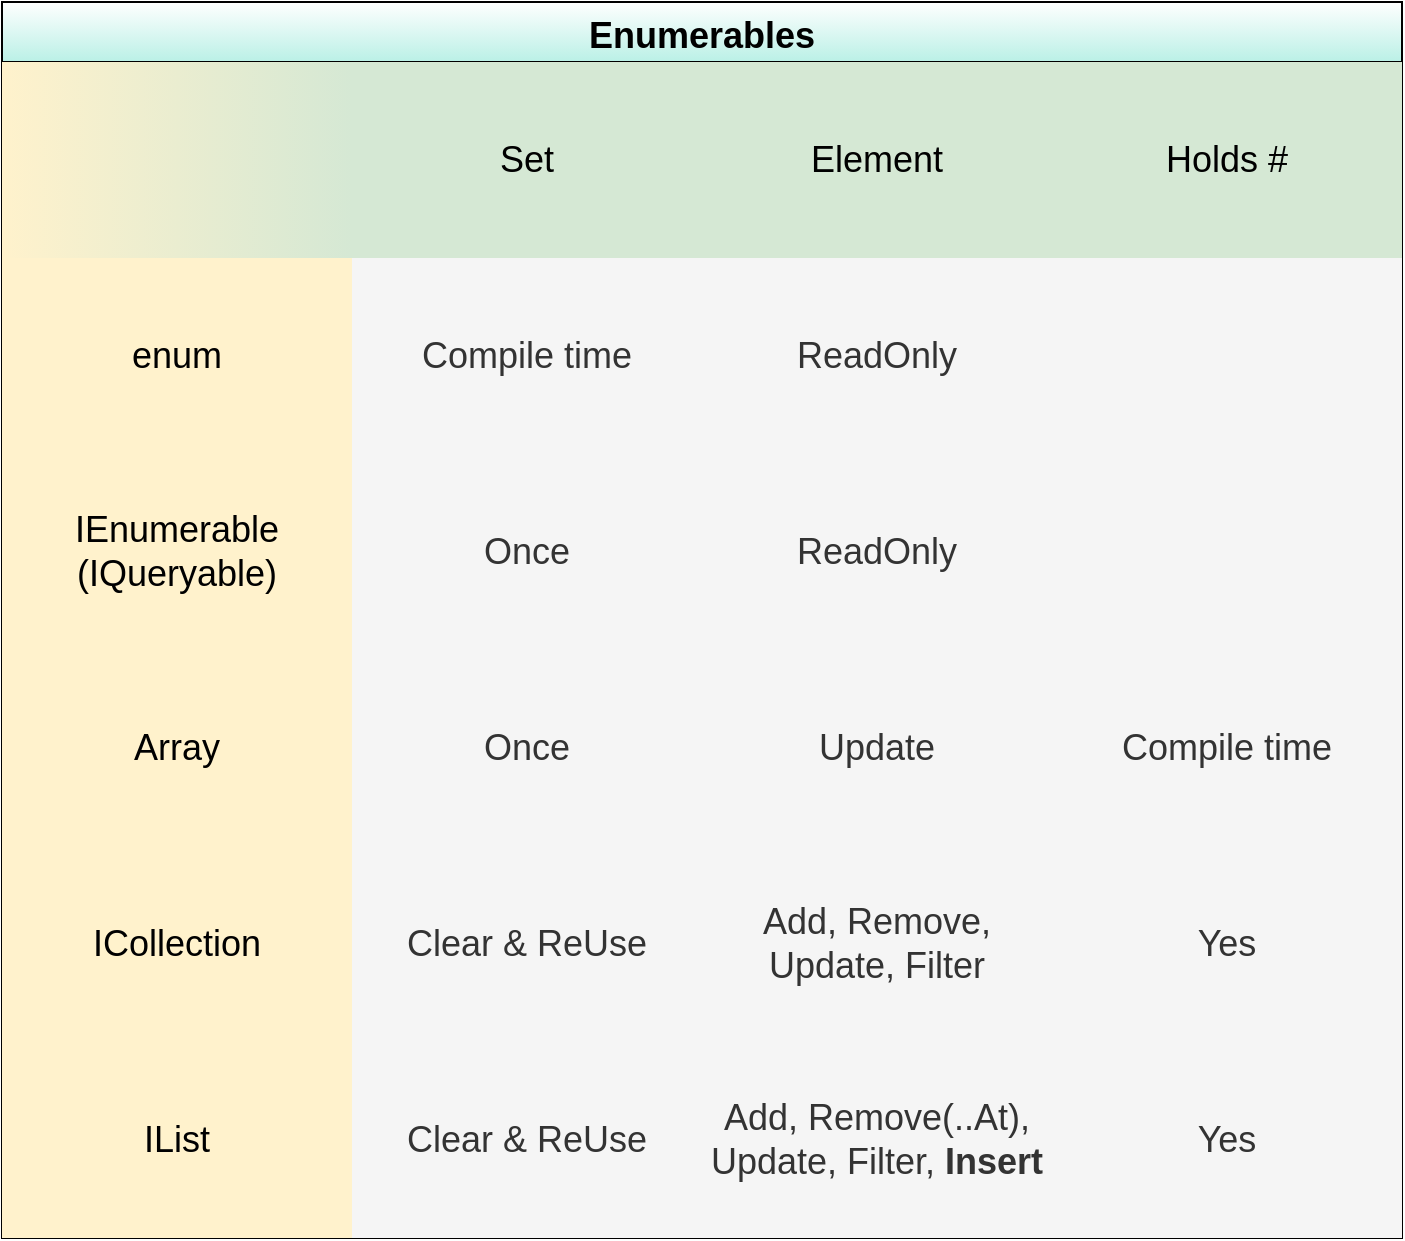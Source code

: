 <mxfile version="16.2.2" type="device"><diagram id="ENJ4QYI0h4XAQvElMASj" name="Page-1"><mxGraphModel dx="1047" dy="713" grid="1" gridSize="10" guides="1" tooltips="1" connect="1" arrows="1" fold="1" page="1" pageScale="1" pageWidth="1654" pageHeight="1169" math="0" shadow="0"><root><mxCell id="0"/><mxCell id="1" parent="0"/><mxCell id="hqyaAVsJIqPO6eZVe2Oo-2" value="Enumerables" style="shape=table;startSize=30;container=1;collapsible=0;childLayout=tableLayout;fontStyle=1;align=center;fontSize=18;swimlaneFillColor=none;gradientColor=#ffffff;fillColor=#BAF0E6;gradientDirection=north;" vertex="1" parent="1"><mxGeometry x="440" y="240" width="700" height="618" as="geometry"/></mxCell><mxCell id="hqyaAVsJIqPO6eZVe2Oo-32" style="shape=tableRow;horizontal=0;startSize=0;swimlaneHead=0;swimlaneBody=0;top=0;left=0;bottom=0;right=0;collapsible=0;dropTarget=0;fillColor=none;points=[[0,0.5],[1,0.5]];portConstraint=eastwest;" vertex="1" parent="hqyaAVsJIqPO6eZVe2Oo-2"><mxGeometry y="30" width="700" height="98" as="geometry"/></mxCell><mxCell id="hqyaAVsJIqPO6eZVe2Oo-33" style="shape=partialRectangle;html=1;whiteSpace=wrap;connectable=0;top=0;left=0;bottom=0;right=0;overflow=hidden;fontSize=18;gradientDirection=west;fillColor=#d5e8d4;strokeColor=#82b366;gradientColor=#FFF2CC;" vertex="1" parent="hqyaAVsJIqPO6eZVe2Oo-32"><mxGeometry width="175" height="98" as="geometry"><mxRectangle width="175" height="98" as="alternateBounds"/></mxGeometry></mxCell><mxCell id="hqyaAVsJIqPO6eZVe2Oo-34" value="Set" style="shape=partialRectangle;html=1;whiteSpace=wrap;connectable=0;fillColor=#d5e8d4;top=0;left=0;bottom=0;right=0;overflow=hidden;fontSize=18;strokeColor=#82b366;" vertex="1" parent="hqyaAVsJIqPO6eZVe2Oo-32"><mxGeometry x="175" width="175" height="98" as="geometry"><mxRectangle width="175" height="98" as="alternateBounds"/></mxGeometry></mxCell><mxCell id="hqyaAVsJIqPO6eZVe2Oo-35" value="Element" style="shape=partialRectangle;html=1;whiteSpace=wrap;connectable=0;fillColor=#d5e8d4;top=0;left=0;bottom=0;right=0;overflow=hidden;fontSize=18;strokeColor=#82b366;" vertex="1" parent="hqyaAVsJIqPO6eZVe2Oo-32"><mxGeometry x="350" width="175" height="98" as="geometry"><mxRectangle width="175" height="98" as="alternateBounds"/></mxGeometry></mxCell><mxCell id="hqyaAVsJIqPO6eZVe2Oo-37" value="Holds #" style="shape=partialRectangle;html=1;whiteSpace=wrap;connectable=0;fillColor=#d5e8d4;top=0;left=0;bottom=0;right=0;overflow=hidden;fontSize=18;strokeColor=#82b366;" vertex="1" parent="hqyaAVsJIqPO6eZVe2Oo-32"><mxGeometry x="525" width="175" height="98" as="geometry"><mxRectangle width="175" height="98" as="alternateBounds"/></mxGeometry></mxCell><mxCell id="hqyaAVsJIqPO6eZVe2Oo-3" value="" style="shape=tableRow;horizontal=0;startSize=0;swimlaneHead=0;swimlaneBody=0;top=0;left=0;bottom=0;right=0;collapsible=0;dropTarget=0;fillColor=none;points=[[0,0.5],[1,0.5]];portConstraint=eastwest;" vertex="1" parent="hqyaAVsJIqPO6eZVe2Oo-2"><mxGeometry y="128" width="700" height="98" as="geometry"/></mxCell><mxCell id="hqyaAVsJIqPO6eZVe2Oo-4" value="&lt;font style=&quot;font-size: 18px&quot;&gt;enum&lt;/font&gt;" style="shape=partialRectangle;html=1;whiteSpace=wrap;connectable=0;fillColor=#fff2cc;top=0;left=0;bottom=0;right=0;overflow=hidden;fontSize=18;strokeColor=#d6b656;" vertex="1" parent="hqyaAVsJIqPO6eZVe2Oo-3"><mxGeometry width="175" height="98" as="geometry"><mxRectangle width="175" height="98" as="alternateBounds"/></mxGeometry></mxCell><mxCell id="hqyaAVsJIqPO6eZVe2Oo-5" value="Compile time" style="shape=partialRectangle;html=1;whiteSpace=wrap;connectable=0;fillColor=#f5f5f5;top=0;left=0;bottom=0;right=0;overflow=hidden;fontSize=18;fontColor=#333333;strokeColor=#666666;" vertex="1" parent="hqyaAVsJIqPO6eZVe2Oo-3"><mxGeometry x="175" width="175" height="98" as="geometry"><mxRectangle width="175" height="98" as="alternateBounds"/></mxGeometry></mxCell><mxCell id="hqyaAVsJIqPO6eZVe2Oo-6" value="ReadOnly" style="shape=partialRectangle;html=1;whiteSpace=wrap;connectable=0;fillColor=#f5f5f5;top=0;left=0;bottom=0;right=0;overflow=hidden;fontSize=18;fontColor=#333333;strokeColor=#666666;" vertex="1" parent="hqyaAVsJIqPO6eZVe2Oo-3"><mxGeometry x="350" width="175" height="98" as="geometry"><mxRectangle width="175" height="98" as="alternateBounds"/></mxGeometry></mxCell><mxCell id="hqyaAVsJIqPO6eZVe2Oo-28" value="" style="shape=partialRectangle;html=1;whiteSpace=wrap;connectable=0;fillColor=#f5f5f5;top=0;left=0;bottom=0;right=0;overflow=hidden;fontSize=18;fontColor=#333333;strokeColor=#666666;" vertex="1" parent="hqyaAVsJIqPO6eZVe2Oo-3"><mxGeometry x="525" width="175" height="98" as="geometry"><mxRectangle width="175" height="98" as="alternateBounds"/></mxGeometry></mxCell><mxCell id="hqyaAVsJIqPO6eZVe2Oo-7" value="" style="shape=tableRow;horizontal=0;startSize=0;swimlaneHead=0;swimlaneBody=0;top=0;left=0;bottom=0;right=0;collapsible=0;dropTarget=0;fillColor=none;points=[[0,0.5],[1,0.5]];portConstraint=eastwest;" vertex="1" parent="hqyaAVsJIqPO6eZVe2Oo-2"><mxGeometry y="226" width="700" height="98" as="geometry"/></mxCell><mxCell id="hqyaAVsJIqPO6eZVe2Oo-8" value="IEnumerable&lt;br&gt;(IQueryable)" style="shape=partialRectangle;html=1;whiteSpace=wrap;connectable=0;fillColor=#fff2cc;top=0;left=0;bottom=0;right=0;overflow=hidden;fontSize=18;strokeColor=#d6b656;" vertex="1" parent="hqyaAVsJIqPO6eZVe2Oo-7"><mxGeometry width="175" height="98" as="geometry"><mxRectangle width="175" height="98" as="alternateBounds"/></mxGeometry></mxCell><mxCell id="hqyaAVsJIqPO6eZVe2Oo-9" value="Once" style="shape=partialRectangle;html=1;whiteSpace=wrap;connectable=0;fillColor=#f5f5f5;top=0;left=0;bottom=0;right=0;overflow=hidden;fontSize=18;fontColor=#333333;strokeColor=#666666;" vertex="1" parent="hqyaAVsJIqPO6eZVe2Oo-7"><mxGeometry x="175" width="175" height="98" as="geometry"><mxRectangle width="175" height="98" as="alternateBounds"/></mxGeometry></mxCell><mxCell id="hqyaAVsJIqPO6eZVe2Oo-10" value="&lt;span&gt;ReadOnly&lt;/span&gt;" style="shape=partialRectangle;html=1;whiteSpace=wrap;connectable=0;fillColor=#f5f5f5;top=0;left=0;bottom=0;right=0;overflow=hidden;fontSize=18;fontColor=#333333;strokeColor=#666666;" vertex="1" parent="hqyaAVsJIqPO6eZVe2Oo-7"><mxGeometry x="350" width="175" height="98" as="geometry"><mxRectangle width="175" height="98" as="alternateBounds"/></mxGeometry></mxCell><mxCell id="hqyaAVsJIqPO6eZVe2Oo-29" value="" style="shape=partialRectangle;html=1;whiteSpace=wrap;connectable=0;fillColor=#f5f5f5;top=0;left=0;bottom=0;right=0;overflow=hidden;fontSize=18;fontColor=#333333;strokeColor=#666666;" vertex="1" parent="hqyaAVsJIqPO6eZVe2Oo-7"><mxGeometry x="525" width="175" height="98" as="geometry"><mxRectangle width="175" height="98" as="alternateBounds"/></mxGeometry></mxCell><mxCell id="hqyaAVsJIqPO6eZVe2Oo-99" style="shape=tableRow;horizontal=0;startSize=0;swimlaneHead=0;swimlaneBody=0;top=0;left=0;bottom=0;right=0;collapsible=0;dropTarget=0;fillColor=none;points=[[0,0.5],[1,0.5]];portConstraint=eastwest;" vertex="1" parent="hqyaAVsJIqPO6eZVe2Oo-2"><mxGeometry y="324" width="700" height="98" as="geometry"/></mxCell><mxCell id="hqyaAVsJIqPO6eZVe2Oo-100" value="Array" style="shape=partialRectangle;html=1;whiteSpace=wrap;connectable=0;fillColor=#fff2cc;top=0;left=0;bottom=0;right=0;overflow=hidden;fontSize=18;strokeColor=#d6b656;" vertex="1" parent="hqyaAVsJIqPO6eZVe2Oo-99"><mxGeometry width="175" height="98" as="geometry"><mxRectangle width="175" height="98" as="alternateBounds"/></mxGeometry></mxCell><mxCell id="hqyaAVsJIqPO6eZVe2Oo-101" value="Once" style="shape=partialRectangle;html=1;whiteSpace=wrap;connectable=0;fillColor=#f5f5f5;top=0;left=0;bottom=0;right=0;overflow=hidden;fontSize=18;fontColor=#333333;strokeColor=#666666;" vertex="1" parent="hqyaAVsJIqPO6eZVe2Oo-99"><mxGeometry x="175" width="175" height="98" as="geometry"><mxRectangle width="175" height="98" as="alternateBounds"/></mxGeometry></mxCell><mxCell id="hqyaAVsJIqPO6eZVe2Oo-102" value="Update" style="shape=partialRectangle;html=1;whiteSpace=wrap;connectable=0;fillColor=#f5f5f5;top=0;left=0;bottom=0;right=0;overflow=hidden;fontSize=18;fontColor=#333333;strokeColor=#666666;" vertex="1" parent="hqyaAVsJIqPO6eZVe2Oo-99"><mxGeometry x="350" width="175" height="98" as="geometry"><mxRectangle width="175" height="98" as="alternateBounds"/></mxGeometry></mxCell><mxCell id="hqyaAVsJIqPO6eZVe2Oo-103" value="Compile time" style="shape=partialRectangle;html=1;whiteSpace=wrap;connectable=0;fillColor=#f5f5f5;top=0;left=0;bottom=0;right=0;overflow=hidden;fontSize=18;fontColor=#333333;strokeColor=#666666;" vertex="1" parent="hqyaAVsJIqPO6eZVe2Oo-99"><mxGeometry x="525" width="175" height="98" as="geometry"><mxRectangle width="175" height="98" as="alternateBounds"/></mxGeometry></mxCell><mxCell id="hqyaAVsJIqPO6eZVe2Oo-11" value="" style="shape=tableRow;horizontal=0;startSize=0;swimlaneHead=0;swimlaneBody=0;top=0;left=0;bottom=0;right=0;collapsible=0;dropTarget=0;fillColor=none;points=[[0,0.5],[1,0.5]];portConstraint=eastwest;" vertex="1" parent="hqyaAVsJIqPO6eZVe2Oo-2"><mxGeometry y="422" width="700" height="98" as="geometry"/></mxCell><mxCell id="hqyaAVsJIqPO6eZVe2Oo-12" value="&lt;font style=&quot;font-size: 18px&quot;&gt;ICollection&lt;br&gt;&lt;/font&gt;" style="shape=partialRectangle;html=1;whiteSpace=wrap;connectable=0;fillColor=#fff2cc;top=0;left=0;bottom=0;right=0;overflow=hidden;fontSize=18;strokeColor=#d6b656;" vertex="1" parent="hqyaAVsJIqPO6eZVe2Oo-11"><mxGeometry width="175" height="98" as="geometry"><mxRectangle width="175" height="98" as="alternateBounds"/></mxGeometry></mxCell><mxCell id="hqyaAVsJIqPO6eZVe2Oo-13" value="&lt;span&gt;Clear &amp;amp; ReUse&lt;/span&gt;" style="shape=partialRectangle;html=1;whiteSpace=wrap;connectable=0;fillColor=#f5f5f5;top=0;left=0;bottom=0;right=0;overflow=hidden;fontSize=18;fontColor=#333333;strokeColor=#666666;" vertex="1" parent="hqyaAVsJIqPO6eZVe2Oo-11"><mxGeometry x="175" width="175" height="98" as="geometry"><mxRectangle width="175" height="98" as="alternateBounds"/></mxGeometry></mxCell><mxCell id="hqyaAVsJIqPO6eZVe2Oo-14" value="Add, Remove, Update, Filter" style="shape=partialRectangle;html=1;whiteSpace=wrap;connectable=0;fillColor=#f5f5f5;top=0;left=0;bottom=0;right=0;overflow=hidden;fontSize=18;fontColor=#333333;strokeColor=#666666;" vertex="1" parent="hqyaAVsJIqPO6eZVe2Oo-11"><mxGeometry x="350" width="175" height="98" as="geometry"><mxRectangle width="175" height="98" as="alternateBounds"/></mxGeometry></mxCell><mxCell id="hqyaAVsJIqPO6eZVe2Oo-30" value="Yes" style="shape=partialRectangle;html=1;whiteSpace=wrap;connectable=0;fillColor=#f5f5f5;top=0;left=0;bottom=0;right=0;overflow=hidden;fontSize=18;fontColor=#333333;strokeColor=#666666;" vertex="1" parent="hqyaAVsJIqPO6eZVe2Oo-11"><mxGeometry x="525" width="175" height="98" as="geometry"><mxRectangle width="175" height="98" as="alternateBounds"/></mxGeometry></mxCell><mxCell id="hqyaAVsJIqPO6eZVe2Oo-18" style="shape=tableRow;horizontal=0;startSize=0;swimlaneHead=0;swimlaneBody=0;top=0;left=0;bottom=0;right=0;collapsible=0;dropTarget=0;fillColor=none;points=[[0,0.5],[1,0.5]];portConstraint=eastwest;" vertex="1" parent="hqyaAVsJIqPO6eZVe2Oo-2"><mxGeometry y="520" width="700" height="98" as="geometry"/></mxCell><mxCell id="hqyaAVsJIqPO6eZVe2Oo-19" value="&lt;font style=&quot;font-size: 18px&quot;&gt;IList&lt;/font&gt;" style="shape=partialRectangle;html=1;whiteSpace=wrap;connectable=0;fillColor=#fff2cc;top=0;left=0;bottom=0;right=0;overflow=hidden;fontSize=18;strokeColor=#d6b656;" vertex="1" parent="hqyaAVsJIqPO6eZVe2Oo-18"><mxGeometry width="175" height="98" as="geometry"><mxRectangle width="175" height="98" as="alternateBounds"/></mxGeometry></mxCell><mxCell id="hqyaAVsJIqPO6eZVe2Oo-20" value="Clear &amp;amp; ReUse" style="shape=partialRectangle;html=1;whiteSpace=wrap;connectable=0;fillColor=#f5f5f5;top=0;left=0;bottom=0;right=0;overflow=hidden;fontSize=18;fontColor=#333333;strokeColor=#666666;" vertex="1" parent="hqyaAVsJIqPO6eZVe2Oo-18"><mxGeometry x="175" width="175" height="98" as="geometry"><mxRectangle width="175" height="98" as="alternateBounds"/></mxGeometry></mxCell><mxCell id="hqyaAVsJIqPO6eZVe2Oo-21" value="Add, Remove(..At)&lt;span&gt;, Update, Filter,&amp;nbsp;&lt;/span&gt;&lt;b&gt;Insert&lt;/b&gt;" style="shape=partialRectangle;html=1;whiteSpace=wrap;connectable=0;fillColor=#f5f5f5;top=0;left=0;bottom=0;right=0;overflow=hidden;fontSize=18;fontColor=#333333;strokeColor=#666666;" vertex="1" parent="hqyaAVsJIqPO6eZVe2Oo-18"><mxGeometry x="350" width="175" height="98" as="geometry"><mxRectangle width="175" height="98" as="alternateBounds"/></mxGeometry></mxCell><mxCell id="hqyaAVsJIqPO6eZVe2Oo-31" value="&lt;span&gt;Yes&lt;/span&gt;" style="shape=partialRectangle;html=1;whiteSpace=wrap;connectable=0;fillColor=#f5f5f5;top=0;left=0;bottom=0;right=0;overflow=hidden;fontSize=18;fontColor=#333333;strokeColor=#666666;" vertex="1" parent="hqyaAVsJIqPO6eZVe2Oo-18"><mxGeometry x="525" width="175" height="98" as="geometry"><mxRectangle width="175" height="98" as="alternateBounds"/></mxGeometry></mxCell></root></mxGraphModel></diagram></mxfile>